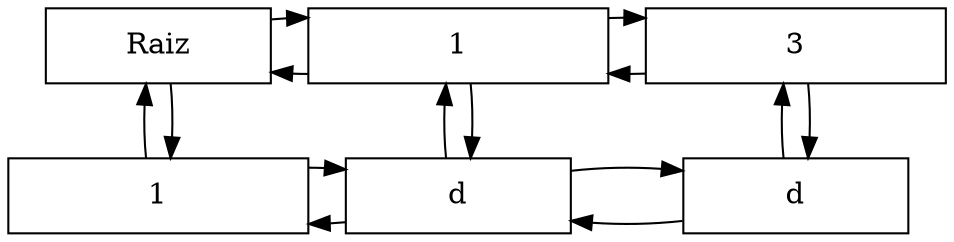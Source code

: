 digraph M{ 
node[ shape = box] 
Raiz[label = "Raiz", width=1.5, group = 1]; 
 
f0[label = "1" width=2.0 , group = 1 ]; 
c0[label = "1" width=2.0 , group = 2 ]; 
c1[label = "3" width=2.0 , group = 3 ]; 
c0 -> c1[dir = back]; 
c0 -> c1 
 Raiz -> f0 [dir = back];  
 Raiz -> f0 ; 
 Raiz -> c0 [dir = back]; 
 Raiz -> c0 ; 
{rank = same;Raiz;c0;c1;} 
n0[label = "d" width = 1.5, group =2]; 
n1[label = "d" width = 1.5, group =3]; 
c0 -> n0 [dir = back];  
c0 -> n0
c1 -> n1 [dir = back];  
c1 -> n1
f0 -> n0 [dir = back];  
f0 -> n0
n0 -> n1 [dir = back];  
n0 -> n1
{rank = same;f0;n0;n1;} 
}